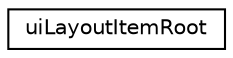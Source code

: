 digraph G
{
  edge [fontname="Helvetica",fontsize="10",labelfontname="Helvetica",labelfontsize="10"];
  node [fontname="Helvetica",fontsize="10",shape=record];
  rankdir=LR;
  Node1 [label="uiLayoutItemRoot",height=0.2,width=0.4,color="black", fillcolor="white", style="filled",URL="$d8/d07/structuiLayoutItemRoot.html"];
}
